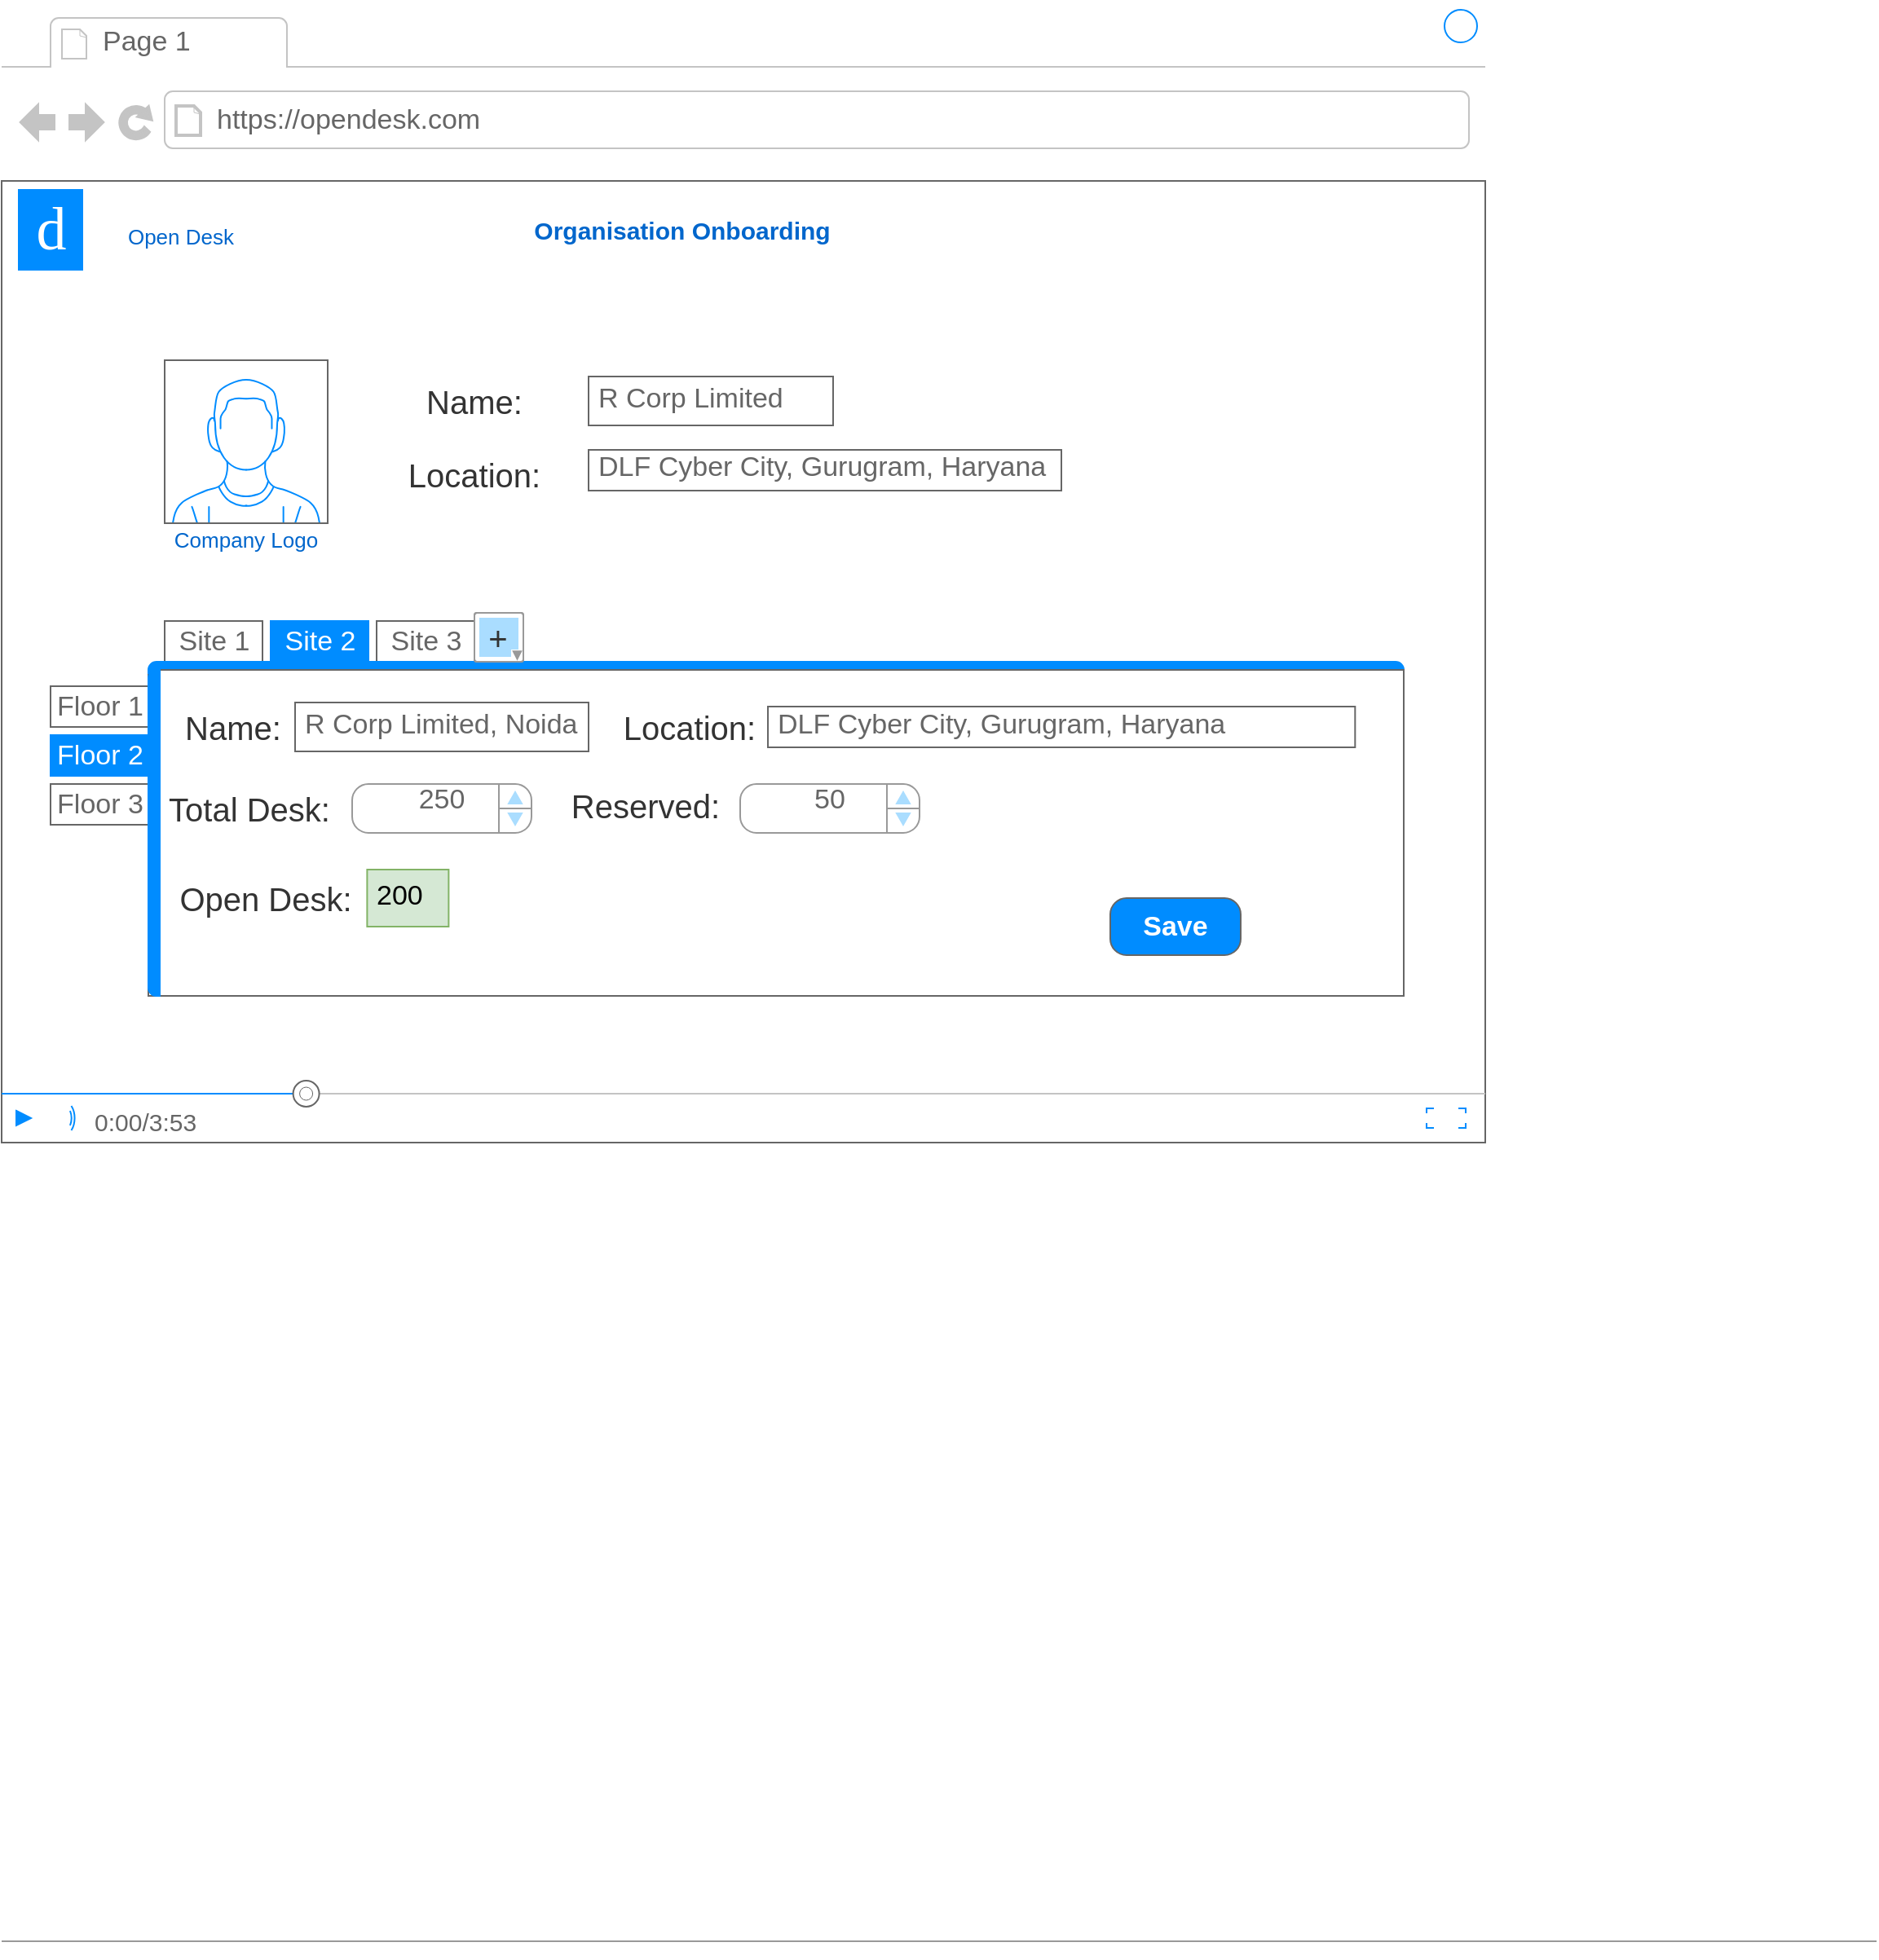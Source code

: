 <mxfile version="13.8.1" type="device"><diagram id="piDafpqhtRUU5qUU-vj8" name="Page-1"><mxGraphModel dx="1298" dy="736" grid="1" gridSize="10" guides="1" tooltips="1" connect="1" arrows="1" fold="1" page="1" pageScale="1" pageWidth="827" pageHeight="1169" math="0" shadow="0"><root><mxCell id="0"/><mxCell id="1" parent="0"/><mxCell id="8962rQQDY3VNNf6We3Pp-1" value="" style="strokeWidth=1;shadow=0;dashed=0;align=center;html=1;shape=mxgraph.mockup.containers.browserWindow;rSize=0;strokeColor2=#008cff;strokeColor3=#c4c4c4;mainText=,;recursiveResize=0;strokeColor=#FFFFFF;fontColor=#FFFFFF;" parent="1" vertex="1"><mxGeometry x="160" y="60" width="910" height="1020" as="geometry"/></mxCell><mxCell id="8962rQQDY3VNNf6We3Pp-2" value="Page 1" style="strokeWidth=1;shadow=0;dashed=0;align=center;html=1;shape=mxgraph.mockup.containers.anchor;fontSize=17;fontColor=#666666;align=left;" parent="8962rQQDY3VNNf6We3Pp-1" vertex="1"><mxGeometry x="60" y="12" width="110" height="26" as="geometry"/></mxCell><mxCell id="8962rQQDY3VNNf6We3Pp-3" value="https://opendesk.com" style="strokeWidth=1;shadow=0;dashed=0;align=center;html=1;shape=mxgraph.mockup.containers.anchor;rSize=0;fontSize=17;fontColor=#666666;align=left;" parent="8962rQQDY3VNNf6We3Pp-1" vertex="1"><mxGeometry x="130" y="60" width="250" height="26" as="geometry"/></mxCell><mxCell id="8962rQQDY3VNNf6We3Pp-4" value="" style="verticalLabelPosition=bottom;shadow=0;dashed=0;align=center;html=1;verticalAlign=top;strokeWidth=1;shape=mxgraph.mockup.containers.videoPlayer;strokeColor=#666666;strokeColor2=#008cff;strokeColor3=#c4c4c4;textColor=#666666;fillColor2=#008cff;barHeight=30;barPos=20;" parent="8962rQQDY3VNNf6We3Pp-1" vertex="1"><mxGeometry y="110" width="910" height="590" as="geometry"/></mxCell><mxCell id="8962rQQDY3VNNf6We3Pp-16" value="Open Desk" style="text;html=1;strokeColor=none;fillColor=none;align=center;verticalAlign=middle;whiteSpace=wrap;rounded=0;fontSize=13;fontColor=#0066CC;" parent="8962rQQDY3VNNf6We3Pp-1" vertex="1"><mxGeometry x="60" y="133.5" width="100" height="20" as="geometry"/></mxCell><mxCell id="8962rQQDY3VNNf6We3Pp-35" value="" style="verticalLabelPosition=bottom;shadow=0;dashed=0;align=center;html=1;verticalAlign=top;strokeWidth=1;shape=mxgraph.mockup.markup.line;strokeColor=#999999;fillColor=#008CFF;fontSize=13;fontColor=#0066CC;" parent="8962rQQDY3VNNf6We3Pp-1" vertex="1"><mxGeometry y="1180" width="1150" height="20" as="geometry"/></mxCell><mxCell id="seymav8gBYocV3_De4xC-2" value="d" style="text;html=1;align=center;verticalAlign=middle;resizable=0;points=[];autosize=1;fontSize=37;fontFamily=Tahoma;fillColor=#008CFF;fontColor=#FFFFFF;" parent="8962rQQDY3VNNf6We3Pp-1" vertex="1"><mxGeometry x="10" y="115" width="40" height="50" as="geometry"/></mxCell><mxCell id="x9dJS3snekuaHJ1mESHE-1" value="&lt;b&gt;&lt;font style=&quot;font-size: 15px&quot;&gt;Organisation Onboarding&lt;/font&gt;&lt;/b&gt;" style="text;html=1;strokeColor=none;fillColor=none;align=center;verticalAlign=middle;whiteSpace=wrap;rounded=0;fontSize=13;fontColor=#0066CC;" parent="8962rQQDY3VNNf6We3Pp-1" vertex="1"><mxGeometry x="325" y="130" width="185" height="20" as="geometry"/></mxCell><mxCell id="x9dJS3snekuaHJ1mESHE-2" value="" style="verticalLabelPosition=bottom;shadow=0;dashed=0;align=center;html=1;verticalAlign=top;strokeWidth=1;shape=mxgraph.mockup.containers.userMale;strokeColor=#666666;strokeColor2=#008cff;" parent="8962rQQDY3VNNf6We3Pp-1" vertex="1"><mxGeometry x="100" y="220" width="100" height="100" as="geometry"/></mxCell><mxCell id="x9dJS3snekuaHJ1mESHE-3" value="Company Logo" style="text;html=1;strokeColor=none;fillColor=none;align=center;verticalAlign=middle;whiteSpace=wrap;rounded=0;fontSize=13;fontColor=#0066CC;" parent="8962rQQDY3VNNf6We3Pp-1" vertex="1"><mxGeometry x="100" y="320" width="100" height="20" as="geometry"/></mxCell><mxCell id="x9dJS3snekuaHJ1mESHE-4" value="R Corp Limited" style="strokeWidth=1;shadow=0;dashed=0;align=center;html=1;shape=mxgraph.mockup.text.textBox;fontColor=#666666;align=left;fontSize=17;spacingLeft=4;spacingTop=-3;strokeColor=#666666;mainText=" parent="8962rQQDY3VNNf6We3Pp-1" vertex="1"><mxGeometry x="360" y="230" width="150" height="30" as="geometry"/></mxCell><mxCell id="x9dJS3snekuaHJ1mESHE-11" value="&lt;font style=&quot;font-size: 20px&quot; color=&quot;#333333&quot;&gt;Name:&lt;/font&gt;" style="text;html=1;strokeColor=none;fillColor=none;align=center;verticalAlign=middle;whiteSpace=wrap;rounded=0;fontSize=13;fontColor=#0066CC;" parent="8962rQQDY3VNNf6We3Pp-1" vertex="1"><mxGeometry x="240" y="235" width="100" height="20" as="geometry"/></mxCell><mxCell id="x9dJS3snekuaHJ1mESHE-12" value="&lt;font style=&quot;font-size: 20px&quot; color=&quot;#333333&quot;&gt;Location:&lt;/font&gt;" style="text;html=1;strokeColor=none;fillColor=none;align=center;verticalAlign=middle;whiteSpace=wrap;rounded=0;fontSize=13;fontColor=#0066CC;" parent="8962rQQDY3VNNf6We3Pp-1" vertex="1"><mxGeometry x="240" y="280" width="100" height="20" as="geometry"/></mxCell><mxCell id="x9dJS3snekuaHJ1mESHE-13" value="DLF Cyber City, Gurugram, Haryana&amp;nbsp;" style="strokeWidth=1;shadow=0;dashed=0;align=center;html=1;shape=mxgraph.mockup.text.textBox;fontColor=#666666;align=left;fontSize=17;spacingLeft=4;spacingTop=-3;strokeColor=#666666;mainText=" parent="8962rQQDY3VNNf6We3Pp-1" vertex="1"><mxGeometry x="360" y="275" width="290" height="25" as="geometry"/></mxCell><mxCell id="x9dJS3snekuaHJ1mESHE-14" value="" style="strokeWidth=1;shadow=0;dashed=0;align=center;html=1;shape=mxgraph.mockup.containers.marginRect2;rectMarginTop=32;strokeColor=#666666;gradientColor=none;" parent="8962rQQDY3VNNf6We3Pp-1" vertex="1"><mxGeometry x="90" y="380" width="770" height="230" as="geometry"/></mxCell><mxCell id="x9dJS3snekuaHJ1mESHE-15" value="Site 1" style="strokeColor=inherit;fillColor=inherit;gradientColor=inherit;strokeWidth=1;shadow=0;dashed=0;align=center;html=1;shape=mxgraph.mockup.containers.rrect;rSize=0;fontSize=17;fontColor=#666666;gradientColor=none;" parent="x9dJS3snekuaHJ1mESHE-14" vertex="1"><mxGeometry width="60" height="25" relative="1" as="geometry"><mxPoint x="10" as="offset"/></mxGeometry></mxCell><mxCell id="x9dJS3snekuaHJ1mESHE-16" value="Site 2" style="strokeWidth=1;shadow=0;dashed=0;align=center;html=1;shape=mxgraph.mockup.containers.rrect;rSize=0;fontSize=17;fontColor=#ffffff;strokeColor=#008cff;fillColor=#008cff;" parent="x9dJS3snekuaHJ1mESHE-14" vertex="1"><mxGeometry width="60" height="25" relative="1" as="geometry"><mxPoint x="75" as="offset"/></mxGeometry></mxCell><mxCell id="x9dJS3snekuaHJ1mESHE-17" value="Site 3" style="strokeColor=inherit;fillColor=inherit;gradientColor=inherit;strokeWidth=1;shadow=0;dashed=0;align=center;html=1;shape=mxgraph.mockup.containers.rrect;rSize=0;fontSize=17;fontColor=#666666;gradientColor=none;" parent="x9dJS3snekuaHJ1mESHE-14" vertex="1"><mxGeometry width="60" height="25" relative="1" as="geometry"><mxPoint x="140" as="offset"/></mxGeometry></mxCell><mxCell id="x9dJS3snekuaHJ1mESHE-18" value="" style="strokeWidth=1;shadow=0;dashed=0;align=center;html=1;shape=mxgraph.mockup.containers.topButton;rSize=5;strokeColor=#008cff;fillColor=#008cff;gradientColor=none;resizeWidth=1;movable=0;deletable=1;" parent="x9dJS3snekuaHJ1mESHE-14" vertex="1"><mxGeometry width="770" height="7" relative="1" as="geometry"><mxPoint y="25" as="offset"/></mxGeometry></mxCell><mxCell id="x9dJS3snekuaHJ1mESHE-37" value="" style="strokeWidth=1;shadow=0;dashed=0;align=center;html=1;shape=mxgraph.mockup.containers.marginRect2;rectMarginLeft=67;strokeColor=#666666;gradientColor=none;" parent="x9dJS3snekuaHJ1mESHE-14" vertex="1"><mxGeometry x="-60" y="30" width="830" height="200" as="geometry"/></mxCell><mxCell id="x9dJS3snekuaHJ1mESHE-38" value="Floor 1" style="strokeColor=inherit;fillColor=inherit;gradientColor=inherit;strokeWidth=1;shadow=0;dashed=0;align=center;html=1;shape=mxgraph.mockup.containers.rrect;rSize=0;fontSize=17;fontColor=#666666;" parent="x9dJS3snekuaHJ1mESHE-37" vertex="1"><mxGeometry width="60" height="25" relative="1" as="geometry"><mxPoint y="10" as="offset"/></mxGeometry></mxCell><mxCell id="x9dJS3snekuaHJ1mESHE-39" value="Floor 2" style="strokeWidth=1;shadow=0;dashed=0;align=center;html=1;shape=mxgraph.mockup.containers.rrect;rSize=0;fontSize=17;fontColor=#ffffff;strokeColor=#008cff;fillColor=#008cff;" parent="x9dJS3snekuaHJ1mESHE-37" vertex="1"><mxGeometry width="60" height="25" relative="1" as="geometry"><mxPoint y="40" as="offset"/></mxGeometry></mxCell><mxCell id="x9dJS3snekuaHJ1mESHE-40" value="Floor 3" style="strokeColor=inherit;fillColor=inherit;gradientColor=inherit;strokeWidth=1;shadow=0;dashed=0;align=center;html=1;shape=mxgraph.mockup.containers.rrect;rSize=0;fontSize=17;fontColor=#666666;" parent="x9dJS3snekuaHJ1mESHE-37" vertex="1"><mxGeometry width="60" height="25" relative="1" as="geometry"><mxPoint y="70" as="offset"/></mxGeometry></mxCell><mxCell id="x9dJS3snekuaHJ1mESHE-41" value="" style="strokeWidth=1;shadow=0;dashed=0;align=center;html=1;shape=mxgraph.mockup.containers.leftButton;rSize=5;strokeColor=#008cff;fillColor=#008cff;resizeHeight=1;movable=0;deletable=0;" parent="x9dJS3snekuaHJ1mESHE-37" vertex="1"><mxGeometry width="7" height="200" relative="1" as="geometry"><mxPoint x="60" as="offset"/></mxGeometry></mxCell><mxCell id="x9dJS3snekuaHJ1mESHE-50" value="&lt;font color=&quot;#333333&quot;&gt;&lt;span style=&quot;font-size: 20px&quot;&gt;Open Desk:&lt;/span&gt;&lt;/font&gt;" style="text;html=1;strokeColor=none;fillColor=none;align=center;verticalAlign=middle;whiteSpace=wrap;rounded=0;fontSize=13;fontColor=#0066CC;" parent="x9dJS3snekuaHJ1mESHE-37" vertex="1"><mxGeometry x="69.999" y="130" width="124.194" height="20" as="geometry"/></mxCell><mxCell id="x9dJS3snekuaHJ1mESHE-51" value="200" style="strokeWidth=1;shadow=0;dashed=0;align=center;html=1;shape=mxgraph.mockup.text.textBox;align=left;fontSize=17;spacingLeft=4;spacingTop=-3;strokeColor=#82b366;mainText=;fillColor=#d5e8d4;" parent="x9dJS3snekuaHJ1mESHE-37" vertex="1"><mxGeometry x="194.19" y="122.5" width="50" height="35" as="geometry"/></mxCell><mxCell id="x9dJS3snekuaHJ1mESHE-52" value="Save" style="strokeWidth=1;shadow=0;dashed=0;align=center;html=1;shape=mxgraph.mockup.buttons.button;strokeColor=#666666;fontColor=#ffffff;mainText=;buttonStyle=round;fontSize=17;fontStyle=1;fillColor=#008cff;whiteSpace=wrap;" parent="x9dJS3snekuaHJ1mESHE-37" vertex="1"><mxGeometry x="650" y="140" width="80" height="35" as="geometry"/></mxCell><mxCell id="x9dJS3snekuaHJ1mESHE-29" value="" style="verticalLabelPosition=bottom;shadow=0;dashed=0;align=center;html=1;verticalAlign=top;strokeWidth=1;shape=mxgraph.mockup.forms.colorPicker;chosenColor=#aaddff;" parent="8962rQQDY3VNNf6We3Pp-1" vertex="1"><mxGeometry x="290" y="375" width="30" height="30" as="geometry"/></mxCell><mxCell id="x9dJS3snekuaHJ1mESHE-30" value="&lt;font color=&quot;#333333&quot;&gt;&lt;span style=&quot;font-size: 20px&quot;&gt;+&lt;/span&gt;&lt;/font&gt;" style="text;html=1;strokeColor=none;fillColor=none;align=center;verticalAlign=middle;whiteSpace=wrap;rounded=0;fontSize=13;fontColor=#0066CC;" parent="8962rQQDY3VNNf6We3Pp-1" vertex="1"><mxGeometry x="291.45" y="378" width="27.1" height="24" as="geometry"/></mxCell><mxCell id="x9dJS3snekuaHJ1mESHE-42" value="R Corp Limited, Noida" style="strokeWidth=1;shadow=0;dashed=0;align=center;html=1;shape=mxgraph.mockup.text.textBox;fontColor=#666666;align=left;fontSize=17;spacingLeft=4;spacingTop=-3;strokeColor=#666666;mainText=" parent="1" vertex="1"><mxGeometry x="340" y="490" width="180" height="30" as="geometry"/></mxCell><mxCell id="x9dJS3snekuaHJ1mESHE-43" value="&lt;font style=&quot;font-size: 20px&quot; color=&quot;#333333&quot;&gt;Name:&lt;/font&gt;" style="text;html=1;strokeColor=none;fillColor=none;align=center;verticalAlign=middle;whiteSpace=wrap;rounded=0;fontSize=13;fontColor=#0066CC;" parent="1" vertex="1"><mxGeometry x="239.999" y="495" width="124.194" height="20" as="geometry"/></mxCell><mxCell id="x9dJS3snekuaHJ1mESHE-44" value="&lt;font style=&quot;font-size: 20px&quot; color=&quot;#333333&quot;&gt;Location:&lt;/font&gt;" style="text;html=1;strokeColor=none;fillColor=none;align=center;verticalAlign=middle;whiteSpace=wrap;rounded=0;fontSize=13;fontColor=#0066CC;" parent="1" vertex="1"><mxGeometry x="519.997" y="495" width="124.194" height="20" as="geometry"/></mxCell><mxCell id="x9dJS3snekuaHJ1mESHE-45" value="DLF Cyber City, Gurugram, Haryana&amp;nbsp;" style="strokeWidth=1;shadow=0;dashed=0;align=center;html=1;shape=mxgraph.mockup.text.textBox;fontColor=#666666;align=left;fontSize=17;spacingLeft=4;spacingTop=-3;strokeColor=#666666;mainText=" parent="1" vertex="1"><mxGeometry x="629.999" y="492.5" width="360.161" height="25" as="geometry"/></mxCell><mxCell id="x9dJS3snekuaHJ1mESHE-46" value="250" style="strokeWidth=1;shadow=0;dashed=0;align=center;html=1;shape=mxgraph.mockup.forms.spinner;strokeColor=#999999;spinLayout=right;spinStyle=normal;adjStyle=triangle;fillColor=#aaddff;fontSize=17;fontColor=#666666;mainText=;html=1;overflow=fill;" parent="1" vertex="1"><mxGeometry x="375" y="540" width="110" height="30" as="geometry"/></mxCell><mxCell id="x9dJS3snekuaHJ1mESHE-47" value="&lt;font style=&quot;font-size: 20px&quot; color=&quot;#333333&quot;&gt;Total Desk:&lt;/font&gt;" style="text;html=1;strokeColor=none;fillColor=none;align=center;verticalAlign=middle;whiteSpace=wrap;rounded=0;fontSize=13;fontColor=#0066CC;" parent="1" vertex="1"><mxGeometry x="249.999" y="545" width="124.194" height="20" as="geometry"/></mxCell><mxCell id="x9dJS3snekuaHJ1mESHE-48" value="50" style="strokeWidth=1;shadow=0;dashed=0;align=center;html=1;shape=mxgraph.mockup.forms.spinner;strokeColor=#999999;spinLayout=right;spinStyle=normal;adjStyle=triangle;fillColor=#aaddff;fontSize=17;fontColor=#666666;mainText=;html=1;overflow=fill;" parent="1" vertex="1"><mxGeometry x="613" y="540" width="110" height="30" as="geometry"/></mxCell><mxCell id="x9dJS3snekuaHJ1mESHE-49" value="&lt;font color=&quot;#333333&quot;&gt;&lt;span style=&quot;font-size: 20px&quot;&gt;Reserved:&lt;/span&gt;&lt;/font&gt;" style="text;html=1;strokeColor=none;fillColor=none;align=center;verticalAlign=middle;whiteSpace=wrap;rounded=0;fontSize=13;fontColor=#0066CC;" parent="1" vertex="1"><mxGeometry x="492.999" y="543" width="124.194" height="20" as="geometry"/></mxCell></root></mxGraphModel></diagram></mxfile>
